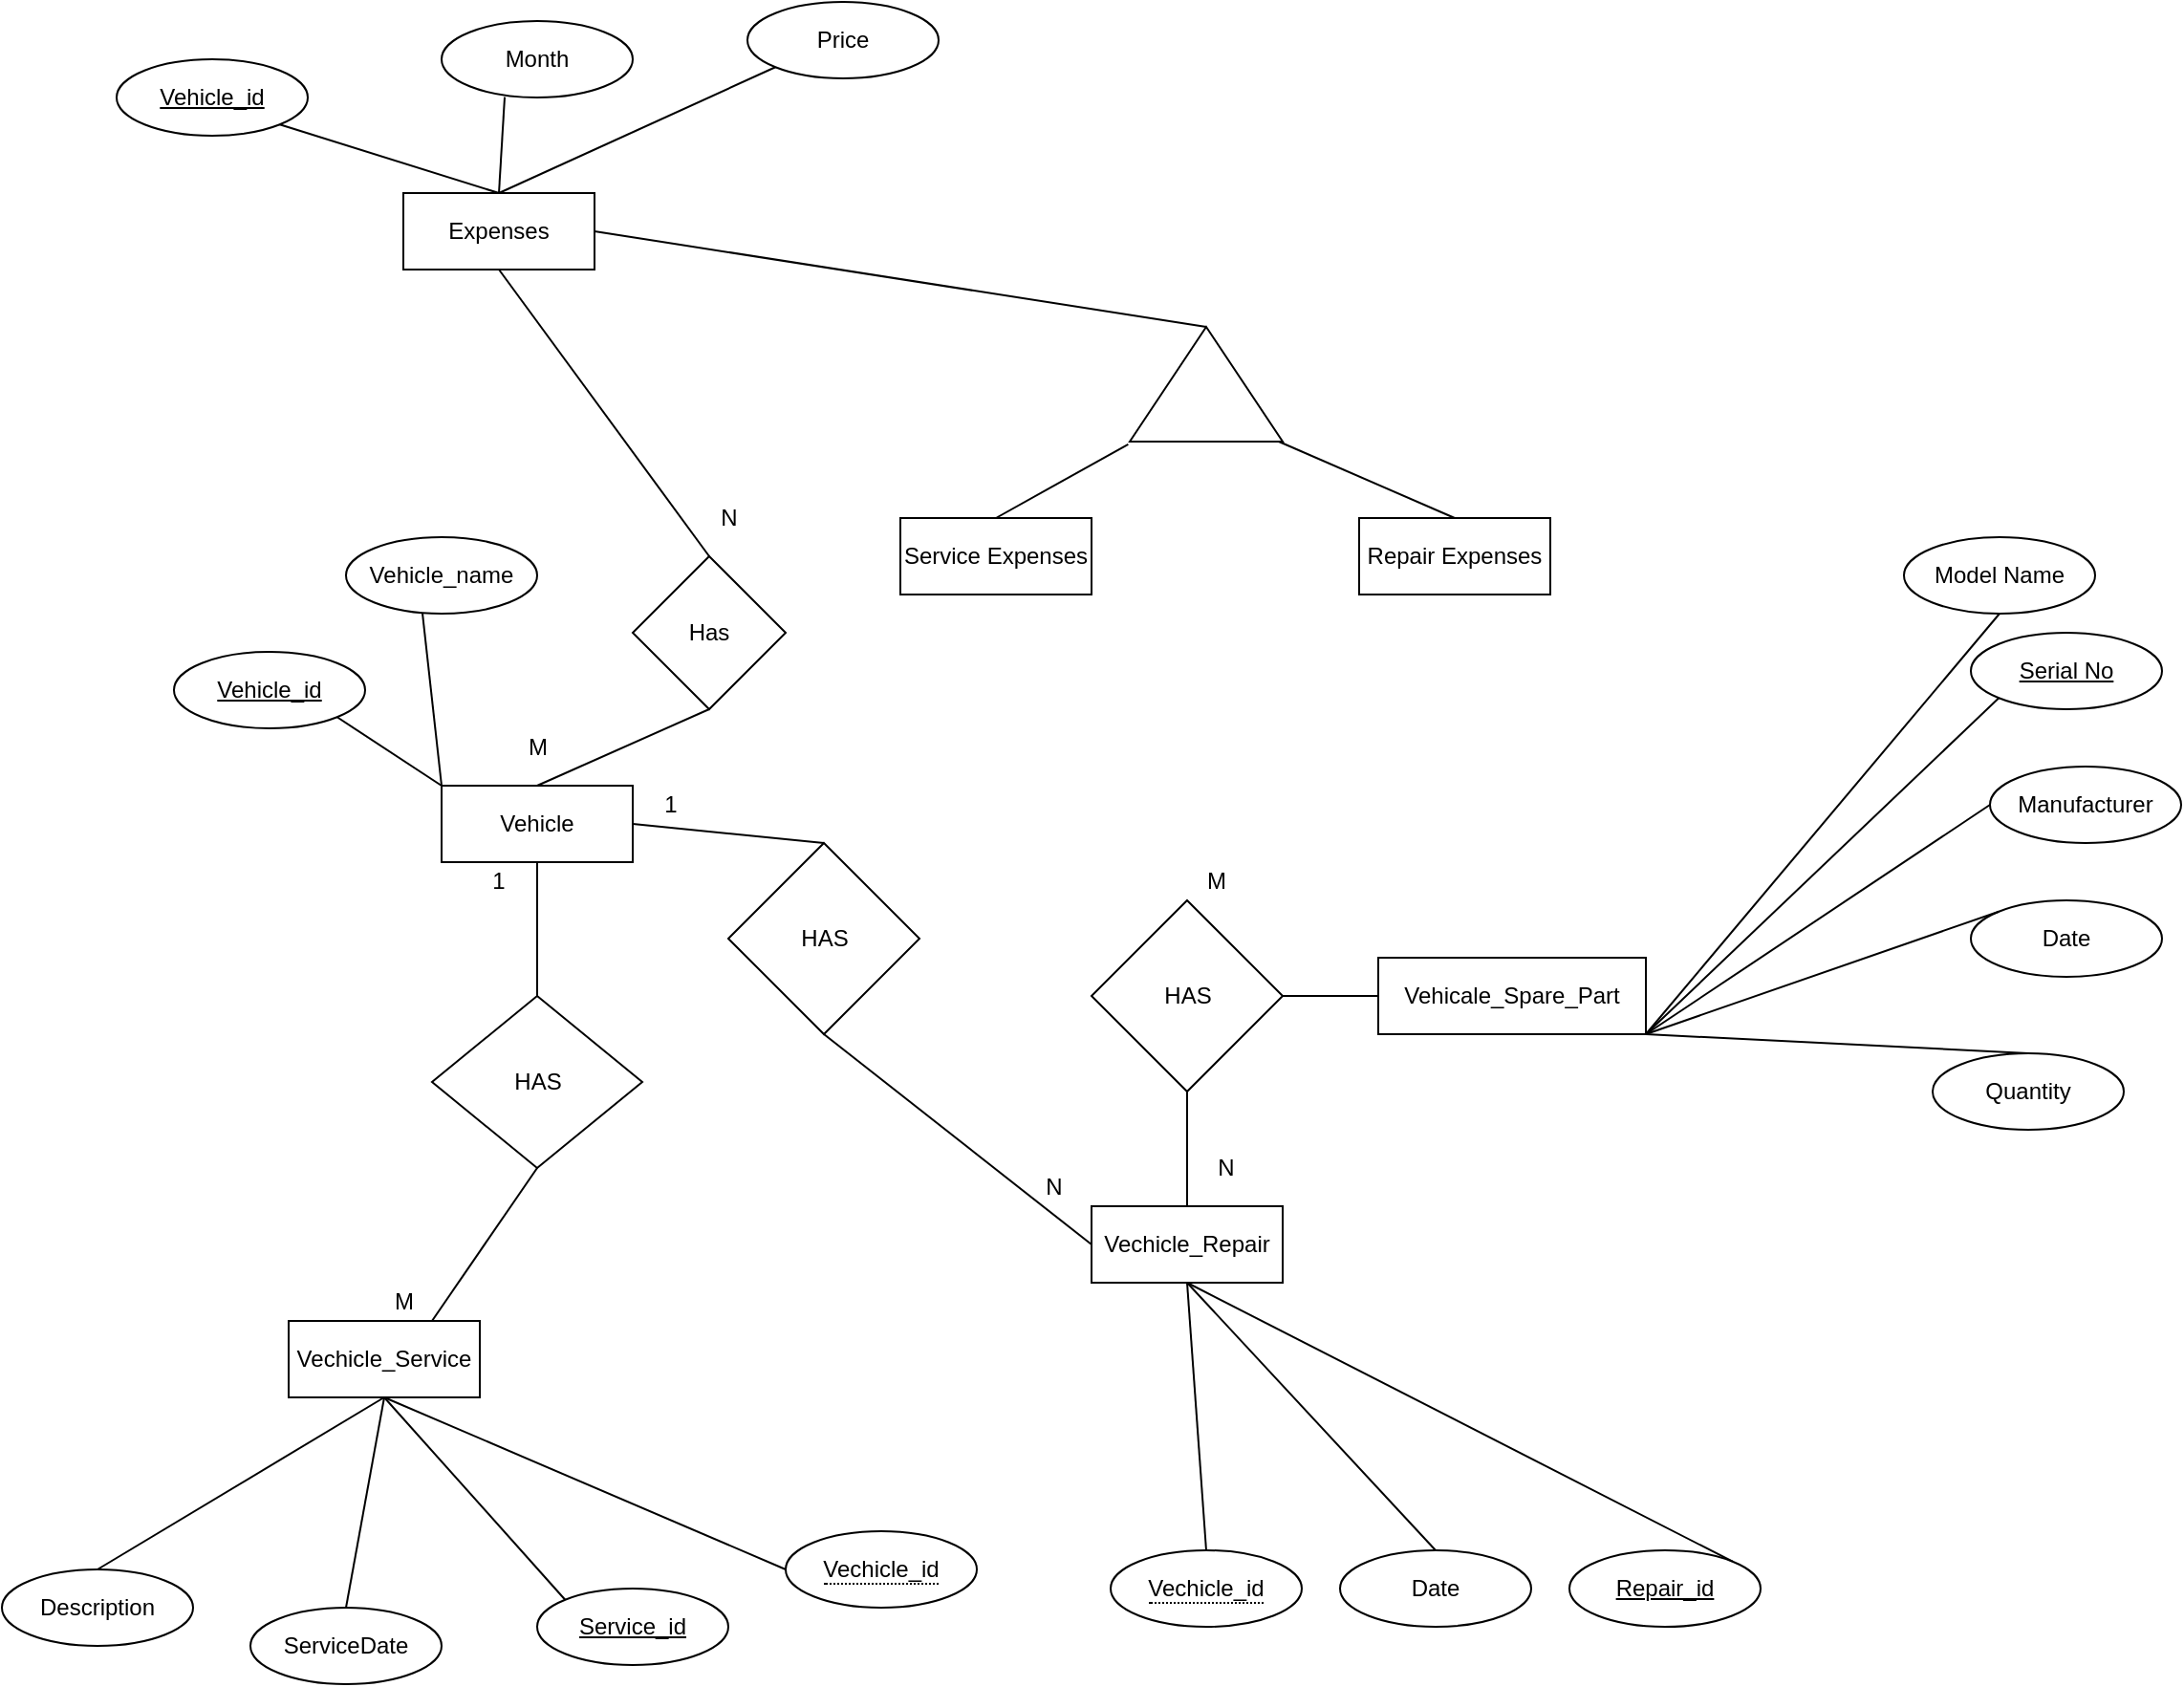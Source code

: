 <mxfile version="14.9.7" type="device"><diagram id="R2lEEEUBdFMjLlhIrx00" name="Page-1"><mxGraphModel dx="1888" dy="1679" grid="1" gridSize="10" guides="1" tooltips="1" connect="1" arrows="1" fold="1" page="1" pageScale="1" pageWidth="850" pageHeight="1100" math="0" shadow="0" extFonts="Permanent Marker^https://fonts.googleapis.com/css?family=Permanent+Marker"><root><mxCell id="0"/><mxCell id="1" parent="0"/><mxCell id="4OfiY1rNgrVeHU3U31FW-1" value="Model Name" style="ellipse;whiteSpace=wrap;html=1;align=center;" parent="1" vertex="1"><mxGeometry x="525" y="30" width="100" height="40" as="geometry"/></mxCell><mxCell id="4OfiY1rNgrVeHU3U31FW-2" value="Vehicale_Spare_Part" style="whiteSpace=wrap;html=1;align=center;" parent="1" vertex="1"><mxGeometry x="250" y="250" width="140" height="40" as="geometry"/></mxCell><mxCell id="4OfiY1rNgrVeHU3U31FW-3" value="Serial No" style="ellipse;whiteSpace=wrap;html=1;align=center;fontStyle=4;" parent="1" vertex="1"><mxGeometry x="560" y="80" width="100" height="40" as="geometry"/></mxCell><mxCell id="4OfiY1rNgrVeHU3U31FW-4" value="Manufacturer" style="ellipse;whiteSpace=wrap;html=1;align=center;" parent="1" vertex="1"><mxGeometry x="570" y="150" width="100" height="40" as="geometry"/></mxCell><mxCell id="4OfiY1rNgrVeHU3U31FW-5" value="Date&lt;br&gt;" style="ellipse;whiteSpace=wrap;html=1;align=center;" parent="1" vertex="1"><mxGeometry x="560" y="220" width="100" height="40" as="geometry"/></mxCell><mxCell id="4OfiY1rNgrVeHU3U31FW-6" value="Quantity" style="ellipse;whiteSpace=wrap;html=1;align=center;" parent="1" vertex="1"><mxGeometry x="540" y="300" width="100" height="40" as="geometry"/></mxCell><mxCell id="4OfiY1rNgrVeHU3U31FW-10" value="" style="endArrow=none;html=1;entryX=0.5;entryY=1;entryDx=0;entryDy=0;exitX=1;exitY=1;exitDx=0;exitDy=0;" parent="1" source="4OfiY1rNgrVeHU3U31FW-2" target="4OfiY1rNgrVeHU3U31FW-1" edge="1"><mxGeometry width="50" height="50" relative="1" as="geometry"><mxPoint x="230" y="230" as="sourcePoint"/><mxPoint x="280" y="180" as="targetPoint"/></mxGeometry></mxCell><mxCell id="4OfiY1rNgrVeHU3U31FW-11" value="" style="endArrow=none;html=1;entryX=0;entryY=1;entryDx=0;entryDy=0;exitX=1;exitY=1;exitDx=0;exitDy=0;" parent="1" source="4OfiY1rNgrVeHU3U31FW-2" target="4OfiY1rNgrVeHU3U31FW-3" edge="1"><mxGeometry width="50" height="50" relative="1" as="geometry"><mxPoint x="222.6" y="169" as="sourcePoint"/><mxPoint x="240" y="90" as="targetPoint"/></mxGeometry></mxCell><mxCell id="4OfiY1rNgrVeHU3U31FW-12" value="" style="endArrow=none;html=1;entryX=0;entryY=0.5;entryDx=0;entryDy=0;exitX=1;exitY=1;exitDx=0;exitDy=0;" parent="1" target="4OfiY1rNgrVeHU3U31FW-4" edge="1" source="4OfiY1rNgrVeHU3U31FW-2"><mxGeometry width="50" height="50" relative="1" as="geometry"><mxPoint x="220" y="200" as="sourcePoint"/><mxPoint x="250" y="100" as="targetPoint"/></mxGeometry></mxCell><mxCell id="4OfiY1rNgrVeHU3U31FW-13" value="" style="endArrow=none;html=1;entryX=0;entryY=0;entryDx=0;entryDy=0;exitX=1;exitY=1;exitDx=0;exitDy=0;" parent="1" source="4OfiY1rNgrVeHU3U31FW-2" target="4OfiY1rNgrVeHU3U31FW-5" edge="1"><mxGeometry width="50" height="50" relative="1" as="geometry"><mxPoint x="242.6" y="189" as="sourcePoint"/><mxPoint x="260" y="110" as="targetPoint"/></mxGeometry></mxCell><mxCell id="4OfiY1rNgrVeHU3U31FW-14" value="" style="endArrow=none;html=1;entryX=0.5;entryY=0;entryDx=0;entryDy=0;exitX=1;exitY=1;exitDx=0;exitDy=0;" parent="1" source="4OfiY1rNgrVeHU3U31FW-2" target="4OfiY1rNgrVeHU3U31FW-6" edge="1"><mxGeometry width="50" height="50" relative="1" as="geometry"><mxPoint x="252.6" y="199" as="sourcePoint"/><mxPoint x="270" y="120" as="targetPoint"/></mxGeometry></mxCell><mxCell id="4OfiY1rNgrVeHU3U31FW-15" value="Vehicle" style="whiteSpace=wrap;html=1;align=center;" parent="1" vertex="1"><mxGeometry x="-240" y="160" width="100" height="40" as="geometry"/></mxCell><mxCell id="4OfiY1rNgrVeHU3U31FW-16" value="Vehicle_name" style="ellipse;whiteSpace=wrap;html=1;align=center;" parent="1" vertex="1"><mxGeometry x="-290" y="30" width="100" height="40" as="geometry"/></mxCell><mxCell id="4OfiY1rNgrVeHU3U31FW-17" value="&lt;u&gt;Vehicle_id&lt;/u&gt;" style="ellipse;whiteSpace=wrap;html=1;align=center;" parent="1" vertex="1"><mxGeometry x="-380" y="90" width="100" height="40" as="geometry"/></mxCell><mxCell id="4OfiY1rNgrVeHU3U31FW-18" value="" style="endArrow=none;html=1;entryX=1;entryY=1;entryDx=0;entryDy=0;exitX=0;exitY=0;exitDx=0;exitDy=0;" parent="1" source="4OfiY1rNgrVeHU3U31FW-15" target="4OfiY1rNgrVeHU3U31FW-17" edge="1"><mxGeometry width="50" height="50" relative="1" as="geometry"><mxPoint x="-320" y="300" as="sourcePoint"/><mxPoint x="-270" y="250" as="targetPoint"/></mxGeometry></mxCell><mxCell id="4OfiY1rNgrVeHU3U31FW-19" value="" style="endArrow=none;html=1;entryX=0.4;entryY=0.995;entryDx=0;entryDy=0;exitX=0;exitY=0;exitDx=0;exitDy=0;entryPerimeter=0;" parent="1" source="4OfiY1rNgrVeHU3U31FW-15" target="4OfiY1rNgrVeHU3U31FW-16" edge="1"><mxGeometry width="50" height="50" relative="1" as="geometry"><mxPoint x="-130" y="170" as="sourcePoint"/><mxPoint x="-194.645" y="164.142" as="targetPoint"/></mxGeometry></mxCell><mxCell id="4OfiY1rNgrVeHU3U31FW-21" value="HAS" style="shape=rhombus;html=1;dashed=0;whitespace=wrap;perimeter=rhombusPerimeter;" parent="1" vertex="1"><mxGeometry x="-90" y="190" width="100" height="100" as="geometry"/></mxCell><mxCell id="4OfiY1rNgrVeHU3U31FW-22" value="" style="endArrow=none;html=1;entryX=0;entryY=0.5;entryDx=0;entryDy=0;exitX=1;exitY=0.5;exitDx=0;exitDy=0;" parent="1" source="ulV7fwbXxSYqev1Tz6t1-2" target="4OfiY1rNgrVeHU3U31FW-2" edge="1"><mxGeometry width="50" height="50" relative="1" as="geometry"><mxPoint x="-40" y="320" as="sourcePoint"/><mxPoint x="10" y="270" as="targetPoint"/></mxGeometry></mxCell><mxCell id="4OfiY1rNgrVeHU3U31FW-23" value="" style="endArrow=none;html=1;entryX=0.5;entryY=0;entryDx=0;entryDy=0;exitX=1;exitY=0.5;exitDx=0;exitDy=0;" parent="1" source="4OfiY1rNgrVeHU3U31FW-15" target="4OfiY1rNgrVeHU3U31FW-21" edge="1"><mxGeometry width="50" height="50" relative="1" as="geometry"><mxPoint x="20" y="200" as="sourcePoint"/><mxPoint x="90" y="190" as="targetPoint"/></mxGeometry></mxCell><mxCell id="4OfiY1rNgrVeHU3U31FW-25" value="M" style="text;html=1;align=center;verticalAlign=middle;resizable=0;points=[];autosize=1;strokeColor=none;" parent="1" vertex="1"><mxGeometry x="150" y="200" width="30" height="20" as="geometry"/></mxCell><mxCell id="4OfiY1rNgrVeHU3U31FW-26" value="Vechicle_Repair" style="whiteSpace=wrap;html=1;align=center;" parent="1" vertex="1"><mxGeometry x="100" y="380" width="100" height="40" as="geometry"/></mxCell><mxCell id="4OfiY1rNgrVeHU3U31FW-28" value="&lt;span style=&quot;border-bottom: 1px dotted&quot;&gt;Vechicle_id&lt;br&gt;&lt;/span&gt;" style="ellipse;whiteSpace=wrap;html=1;align=center;" parent="1" vertex="1"><mxGeometry x="110" y="560" width="100" height="40" as="geometry"/></mxCell><mxCell id="4OfiY1rNgrVeHU3U31FW-29" value="Repair_id" style="ellipse;whiteSpace=wrap;html=1;align=center;fontStyle=4;" parent="1" vertex="1"><mxGeometry x="350" y="560" width="100" height="40" as="geometry"/></mxCell><mxCell id="4OfiY1rNgrVeHU3U31FW-30" value="Date" style="ellipse;whiteSpace=wrap;html=1;align=center;" parent="1" vertex="1"><mxGeometry x="230" y="560" width="100" height="40" as="geometry"/></mxCell><mxCell id="4OfiY1rNgrVeHU3U31FW-32" value="" style="endArrow=none;html=1;entryX=0.5;entryY=0;entryDx=0;entryDy=0;exitX=0.5;exitY=1;exitDx=0;exitDy=0;" parent="1" source="4OfiY1rNgrVeHU3U31FW-26" target="4OfiY1rNgrVeHU3U31FW-28" edge="1"><mxGeometry width="50" height="50" relative="1" as="geometry"><mxPoint x="-230" y="170" as="sourcePoint"/><mxPoint x="-284.645" y="134.142" as="targetPoint"/></mxGeometry></mxCell><mxCell id="4OfiY1rNgrVeHU3U31FW-33" value="" style="endArrow=none;html=1;entryX=1;entryY=0;entryDx=0;entryDy=0;exitX=0.5;exitY=1;exitDx=0;exitDy=0;" parent="1" source="4OfiY1rNgrVeHU3U31FW-26" target="4OfiY1rNgrVeHU3U31FW-29" edge="1"><mxGeometry width="50" height="50" relative="1" as="geometry"><mxPoint x="-220" y="180" as="sourcePoint"/><mxPoint x="-274.645" y="144.142" as="targetPoint"/></mxGeometry></mxCell><mxCell id="4OfiY1rNgrVeHU3U31FW-34" value="" style="endArrow=none;html=1;entryX=0.5;entryY=0;entryDx=0;entryDy=0;exitX=0.5;exitY=1;exitDx=0;exitDy=0;" parent="1" source="4OfiY1rNgrVeHU3U31FW-26" target="4OfiY1rNgrVeHU3U31FW-30" edge="1"><mxGeometry width="50" height="50" relative="1" as="geometry"><mxPoint x="-210" y="190" as="sourcePoint"/><mxPoint x="-264.645" y="154.142" as="targetPoint"/></mxGeometry></mxCell><mxCell id="4OfiY1rNgrVeHU3U31FW-35" value="HAS" style="shape=rhombus;html=1;dashed=0;whitespace=wrap;perimeter=rhombusPerimeter;" parent="1" vertex="1"><mxGeometry x="-245" y="270" width="110" height="90" as="geometry"/></mxCell><mxCell id="4OfiY1rNgrVeHU3U31FW-36" value="" style="endArrow=none;html=1;entryX=0.5;entryY=1;entryDx=0;entryDy=0;exitX=0.5;exitY=0;exitDx=0;exitDy=0;" parent="1" source="4OfiY1rNgrVeHU3U31FW-26" target="ulV7fwbXxSYqev1Tz6t1-2" edge="1"><mxGeometry width="50" height="50" relative="1" as="geometry"><mxPoint x="-390" y="290" as="sourcePoint"/><mxPoint x="-429.645" y="244.142" as="targetPoint"/></mxGeometry></mxCell><mxCell id="4OfiY1rNgrVeHU3U31FW-37" value="" style="endArrow=none;html=1;entryX=0.5;entryY=1;entryDx=0;entryDy=0;exitX=0.5;exitY=0;exitDx=0;exitDy=0;" parent="1" source="4OfiY1rNgrVeHU3U31FW-35" target="4OfiY1rNgrVeHU3U31FW-15" edge="1"><mxGeometry width="50" height="50" relative="1" as="geometry"><mxPoint x="-290" y="310" as="sourcePoint"/><mxPoint x="-240" y="315" as="targetPoint"/></mxGeometry></mxCell><mxCell id="4OfiY1rNgrVeHU3U31FW-38" value="N" style="text;html=1;align=center;verticalAlign=middle;resizable=0;points=[];autosize=1;strokeColor=none;" parent="1" vertex="1"><mxGeometry x="70" y="360" width="20" height="20" as="geometry"/></mxCell><mxCell id="4OfiY1rNgrVeHU3U31FW-39" value="M" style="text;html=1;align=center;verticalAlign=middle;resizable=0;points=[];autosize=1;strokeColor=none;" parent="1" vertex="1"><mxGeometry x="-275" y="420" width="30" height="20" as="geometry"/></mxCell><mxCell id="4OfiY1rNgrVeHU3U31FW-40" value="Vechicle_Service" style="whiteSpace=wrap;html=1;align=center;" parent="1" vertex="1"><mxGeometry x="-320" y="440" width="100" height="40" as="geometry"/></mxCell><mxCell id="4OfiY1rNgrVeHU3U31FW-47" value="&lt;span style=&quot;border-bottom: 1px dotted&quot;&gt;Vechicle_id&lt;br&gt;&lt;/span&gt;" style="ellipse;whiteSpace=wrap;html=1;align=center;" parent="1" vertex="1"><mxGeometry x="-60" y="550" width="100" height="40" as="geometry"/></mxCell><mxCell id="4OfiY1rNgrVeHU3U31FW-48" value="Service_id" style="ellipse;whiteSpace=wrap;html=1;align=center;fontStyle=4;" parent="1" vertex="1"><mxGeometry x="-190" y="580" width="100" height="40" as="geometry"/></mxCell><mxCell id="4OfiY1rNgrVeHU3U31FW-49" value="ServiceDate" style="ellipse;whiteSpace=wrap;html=1;align=center;" parent="1" vertex="1"><mxGeometry x="-340" y="590" width="100" height="40" as="geometry"/></mxCell><mxCell id="4OfiY1rNgrVeHU3U31FW-51" value="Description" style="ellipse;whiteSpace=wrap;html=1;align=center;" parent="1" vertex="1"><mxGeometry x="-470" y="570" width="100" height="40" as="geometry"/></mxCell><mxCell id="4OfiY1rNgrVeHU3U31FW-52" value="" style="endArrow=none;html=1;entryX=0;entryY=0.5;entryDx=0;entryDy=0;exitX=0.5;exitY=1;exitDx=0;exitDy=0;" parent="1" source="4OfiY1rNgrVeHU3U31FW-40" target="4OfiY1rNgrVeHU3U31FW-47" edge="1"><mxGeometry width="50" height="50" relative="1" as="geometry"><mxPoint x="230" y="210" as="sourcePoint"/><mxPoint x="270" y="290" as="targetPoint"/></mxGeometry></mxCell><mxCell id="4OfiY1rNgrVeHU3U31FW-53" value="" style="endArrow=none;html=1;entryX=0;entryY=0;entryDx=0;entryDy=0;exitX=0.5;exitY=1;exitDx=0;exitDy=0;" parent="1" source="4OfiY1rNgrVeHU3U31FW-40" target="4OfiY1rNgrVeHU3U31FW-48" edge="1"><mxGeometry width="50" height="50" relative="1" as="geometry"><mxPoint x="240" y="220" as="sourcePoint"/><mxPoint x="280" y="300" as="targetPoint"/></mxGeometry></mxCell><mxCell id="4OfiY1rNgrVeHU3U31FW-54" value="" style="endArrow=none;html=1;entryX=0.5;entryY=0;entryDx=0;entryDy=0;exitX=0.5;exitY=1;exitDx=0;exitDy=0;" parent="1" source="4OfiY1rNgrVeHU3U31FW-40" target="4OfiY1rNgrVeHU3U31FW-49" edge="1"><mxGeometry width="50" height="50" relative="1" as="geometry"><mxPoint x="250" y="230" as="sourcePoint"/><mxPoint x="290" y="310" as="targetPoint"/></mxGeometry></mxCell><mxCell id="4OfiY1rNgrVeHU3U31FW-55" value="" style="endArrow=none;html=1;entryX=0.5;entryY=0;entryDx=0;entryDy=0;exitX=0.5;exitY=1;exitDx=0;exitDy=0;" parent="1" source="4OfiY1rNgrVeHU3U31FW-40" target="4OfiY1rNgrVeHU3U31FW-51" edge="1"><mxGeometry width="50" height="50" relative="1" as="geometry"><mxPoint x="260" y="240" as="sourcePoint"/><mxPoint x="300" y="320" as="targetPoint"/></mxGeometry></mxCell><mxCell id="4OfiY1rNgrVeHU3U31FW-60" value="" style="endArrow=none;html=1;entryX=0.75;entryY=0;entryDx=0;entryDy=0;exitX=0.5;exitY=1;exitDx=0;exitDy=0;" parent="1" source="4OfiY1rNgrVeHU3U31FW-35" target="4OfiY1rNgrVeHU3U31FW-40" edge="1"><mxGeometry width="50" height="50" relative="1" as="geometry"><mxPoint x="-40" y="330" as="sourcePoint"/><mxPoint x="-70" y="210" as="targetPoint"/></mxGeometry></mxCell><mxCell id="4OfiY1rNgrVeHU3U31FW-63" value="M" style="text;html=1;align=center;verticalAlign=middle;resizable=0;points=[];autosize=1;strokeColor=none;" parent="1" vertex="1"><mxGeometry x="-205" y="130" width="30" height="20" as="geometry"/></mxCell><mxCell id="4OfiY1rNgrVeHU3U31FW-64" value="Expenses" style="whiteSpace=wrap;html=1;align=center;" parent="1" vertex="1"><mxGeometry x="-260" y="-150" width="100" height="40" as="geometry"/></mxCell><mxCell id="4OfiY1rNgrVeHU3U31FW-65" value="&lt;u&gt;Vehicle_id&lt;/u&gt;" style="ellipse;whiteSpace=wrap;html=1;align=center;" parent="1" vertex="1"><mxGeometry x="-410" y="-220" width="100" height="40" as="geometry"/></mxCell><mxCell id="4OfiY1rNgrVeHU3U31FW-66" value="Month" style="ellipse;whiteSpace=wrap;html=1;align=center;" parent="1" vertex="1"><mxGeometry x="-240" y="-240" width="100" height="40" as="geometry"/></mxCell><mxCell id="4OfiY1rNgrVeHU3U31FW-67" value="Price" style="ellipse;whiteSpace=wrap;html=1;align=center;" parent="1" vertex="1"><mxGeometry x="-80" y="-250" width="100" height="40" as="geometry"/></mxCell><mxCell id="4OfiY1rNgrVeHU3U31FW-68" value="" style="endArrow=none;html=1;entryX=1;entryY=1;entryDx=0;entryDy=0;exitX=0.5;exitY=0;exitDx=0;exitDy=0;" parent="1" source="4OfiY1rNgrVeHU3U31FW-64" target="4OfiY1rNgrVeHU3U31FW-65" edge="1"><mxGeometry width="50" height="50" relative="1" as="geometry"><mxPoint x="-230" y="170" as="sourcePoint"/><mxPoint x="-240" y="79.8" as="targetPoint"/></mxGeometry></mxCell><mxCell id="4OfiY1rNgrVeHU3U31FW-69" value="" style="endArrow=none;html=1;exitX=0.5;exitY=0;exitDx=0;exitDy=0;entryX=0.33;entryY=0.995;entryDx=0;entryDy=0;entryPerimeter=0;" parent="1" source="4OfiY1rNgrVeHU3U31FW-64" target="4OfiY1rNgrVeHU3U31FW-66" edge="1"><mxGeometry width="50" height="50" relative="1" as="geometry"><mxPoint x="-10" y="-10" as="sourcePoint"/><mxPoint y="-70" as="targetPoint"/></mxGeometry></mxCell><mxCell id="4OfiY1rNgrVeHU3U31FW-70" value="" style="endArrow=none;html=1;entryX=0;entryY=1;entryDx=0;entryDy=0;exitX=0.5;exitY=0;exitDx=0;exitDy=0;" parent="1" source="4OfiY1rNgrVeHU3U31FW-64" target="4OfiY1rNgrVeHU3U31FW-67" edge="1"><mxGeometry width="50" height="50" relative="1" as="geometry"><mxPoint as="sourcePoint"/><mxPoint x="-104.6" y="-48.2" as="targetPoint"/></mxGeometry></mxCell><mxCell id="F-RZHTnRfYOFcRpusZCj-2" value="" style="rhombus;whiteSpace=wrap;html=1;" parent="1" vertex="1"><mxGeometry x="-140" y="40" width="80" height="80" as="geometry"/></mxCell><mxCell id="F-RZHTnRfYOFcRpusZCj-3" value="" style="endArrow=none;html=1;entryX=0.5;entryY=1;entryDx=0;entryDy=0;exitX=0.5;exitY=0;exitDx=0;exitDy=0;" parent="1" source="4OfiY1rNgrVeHU3U31FW-15" target="F-RZHTnRfYOFcRpusZCj-2" edge="1"><mxGeometry width="50" height="50" relative="1" as="geometry"><mxPoint x="50" y="360" as="sourcePoint"/><mxPoint x="100" y="310" as="targetPoint"/></mxGeometry></mxCell><mxCell id="F-RZHTnRfYOFcRpusZCj-4" value="" style="endArrow=none;html=1;exitX=0.5;exitY=0;exitDx=0;exitDy=0;entryX=0.5;entryY=1;entryDx=0;entryDy=0;" parent="1" source="F-RZHTnRfYOFcRpusZCj-2" target="4OfiY1rNgrVeHU3U31FW-64" edge="1"><mxGeometry width="50" height="50" relative="1" as="geometry"><mxPoint x="40" y="130" as="sourcePoint"/><mxPoint x="90" y="80" as="targetPoint"/></mxGeometry></mxCell><mxCell id="F-RZHTnRfYOFcRpusZCj-5" value="Has" style="text;html=1;strokeColor=none;fillColor=none;align=center;verticalAlign=middle;whiteSpace=wrap;rounded=0;" parent="1" vertex="1"><mxGeometry x="-120" y="70" width="40" height="20" as="geometry"/></mxCell><mxCell id="F-RZHTnRfYOFcRpusZCj-6" value="N" style="text;html=1;align=center;verticalAlign=middle;resizable=0;points=[];autosize=1;strokeColor=none;" parent="1" vertex="1"><mxGeometry x="-100" y="10" width="20" height="20" as="geometry"/></mxCell><mxCell id="F-RZHTnRfYOFcRpusZCj-8" value="1" style="text;html=1;strokeColor=none;fillColor=none;align=center;verticalAlign=middle;whiteSpace=wrap;rounded=0;" parent="1" vertex="1"><mxGeometry x="-230" y="200" width="40" height="20" as="geometry"/></mxCell><mxCell id="ulV7fwbXxSYqev1Tz6t1-2" value="HAS" style="shape=rhombus;html=1;dashed=0;whitespace=wrap;perimeter=rhombusPerimeter;" vertex="1" parent="1"><mxGeometry x="100" y="220" width="100" height="100" as="geometry"/></mxCell><mxCell id="ulV7fwbXxSYqev1Tz6t1-3" value="" style="endArrow=none;html=1;entryX=0.5;entryY=1;entryDx=0;entryDy=0;exitX=0;exitY=0.5;exitDx=0;exitDy=0;" edge="1" parent="1" source="4OfiY1rNgrVeHU3U31FW-26" target="4OfiY1rNgrVeHU3U31FW-21"><mxGeometry width="50" height="50" relative="1" as="geometry"><mxPoint x="160" y="390" as="sourcePoint"/><mxPoint x="160" y="330" as="targetPoint"/></mxGeometry></mxCell><mxCell id="ulV7fwbXxSYqev1Tz6t1-4" value="1" style="text;html=1;strokeColor=none;fillColor=none;align=center;verticalAlign=middle;whiteSpace=wrap;rounded=0;" vertex="1" parent="1"><mxGeometry x="-140" y="160" width="40" height="20" as="geometry"/></mxCell><mxCell id="ulV7fwbXxSYqev1Tz6t1-5" value="N" style="text;html=1;align=center;verticalAlign=middle;resizable=0;points=[];autosize=1;strokeColor=none;" vertex="1" parent="1"><mxGeometry x="160" y="350" width="20" height="20" as="geometry"/></mxCell><mxCell id="ulV7fwbXxSYqev1Tz6t1-6" value="" style="triangle;whiteSpace=wrap;html=1;rotation=-90;" vertex="1" parent="1"><mxGeometry x="130" y="-90" width="60" height="80" as="geometry"/></mxCell><mxCell id="ulV7fwbXxSYqev1Tz6t1-7" value="" style="endArrow=none;html=1;entryX=1;entryY=0.5;entryDx=0;entryDy=0;exitX=1;exitY=0.5;exitDx=0;exitDy=0;" edge="1" parent="1" source="ulV7fwbXxSYqev1Tz6t1-6" target="4OfiY1rNgrVeHU3U31FW-64"><mxGeometry width="50" height="50" relative="1" as="geometry"><mxPoint x="160" y="-90" as="sourcePoint"/><mxPoint x="-200" y="-100" as="targetPoint"/></mxGeometry></mxCell><mxCell id="ulV7fwbXxSYqev1Tz6t1-8" value="Service Expenses" style="whiteSpace=wrap;html=1;align=center;" vertex="1" parent="1"><mxGeometry y="20" width="100" height="40" as="geometry"/></mxCell><mxCell id="ulV7fwbXxSYqev1Tz6t1-9" value="Repair Expenses" style="whiteSpace=wrap;html=1;align=center;" vertex="1" parent="1"><mxGeometry x="240" y="20" width="100" height="40" as="geometry"/></mxCell><mxCell id="ulV7fwbXxSYqev1Tz6t1-11" value="" style="endArrow=none;html=1;entryX=-0.023;entryY=-0.01;entryDx=0;entryDy=0;exitX=0.5;exitY=0;exitDx=0;exitDy=0;entryPerimeter=0;" edge="1" parent="1" source="ulV7fwbXxSYqev1Tz6t1-8" target="ulV7fwbXxSYqev1Tz6t1-6"><mxGeometry width="50" height="50" relative="1" as="geometry"><mxPoint x="-180" y="170" as="sourcePoint"/><mxPoint x="-90" y="130" as="targetPoint"/></mxGeometry></mxCell><mxCell id="ulV7fwbXxSYqev1Tz6t1-12" value="" style="endArrow=none;html=1;exitX=0.5;exitY=0;exitDx=0;exitDy=0;" edge="1" parent="1" source="ulV7fwbXxSYqev1Tz6t1-9"><mxGeometry width="50" height="50" relative="1" as="geometry"><mxPoint x="60" y="30" as="sourcePoint"/><mxPoint x="198" y="-20" as="targetPoint"/></mxGeometry></mxCell></root></mxGraphModel></diagram></mxfile>